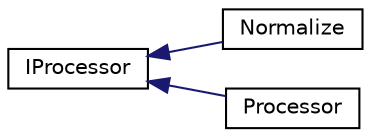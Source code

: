 digraph "Graphical Class Hierarchy"
{
  edge [fontname="Helvetica",fontsize="10",labelfontname="Helvetica",labelfontsize="10"];
  node [fontname="Helvetica",fontsize="10",shape=record];
  rankdir="LR";
  Node0 [label="IProcessor",height=0.2,width=0.4,color="black", fillcolor="white", style="filled",URL="$classIProcessor.html"];
  Node0 -> Node1 [dir="back",color="midnightblue",fontsize="10",style="solid",fontname="Helvetica"];
  Node1 [label="Normalize",height=0.2,width=0.4,color="black", fillcolor="white", style="filled",URL="$classNormalize.html"];
  Node0 -> Node2 [dir="back",color="midnightblue",fontsize="10",style="solid",fontname="Helvetica"];
  Node2 [label="Processor",height=0.2,width=0.4,color="black", fillcolor="white", style="filled",URL="$classProcessor.html"];
}
